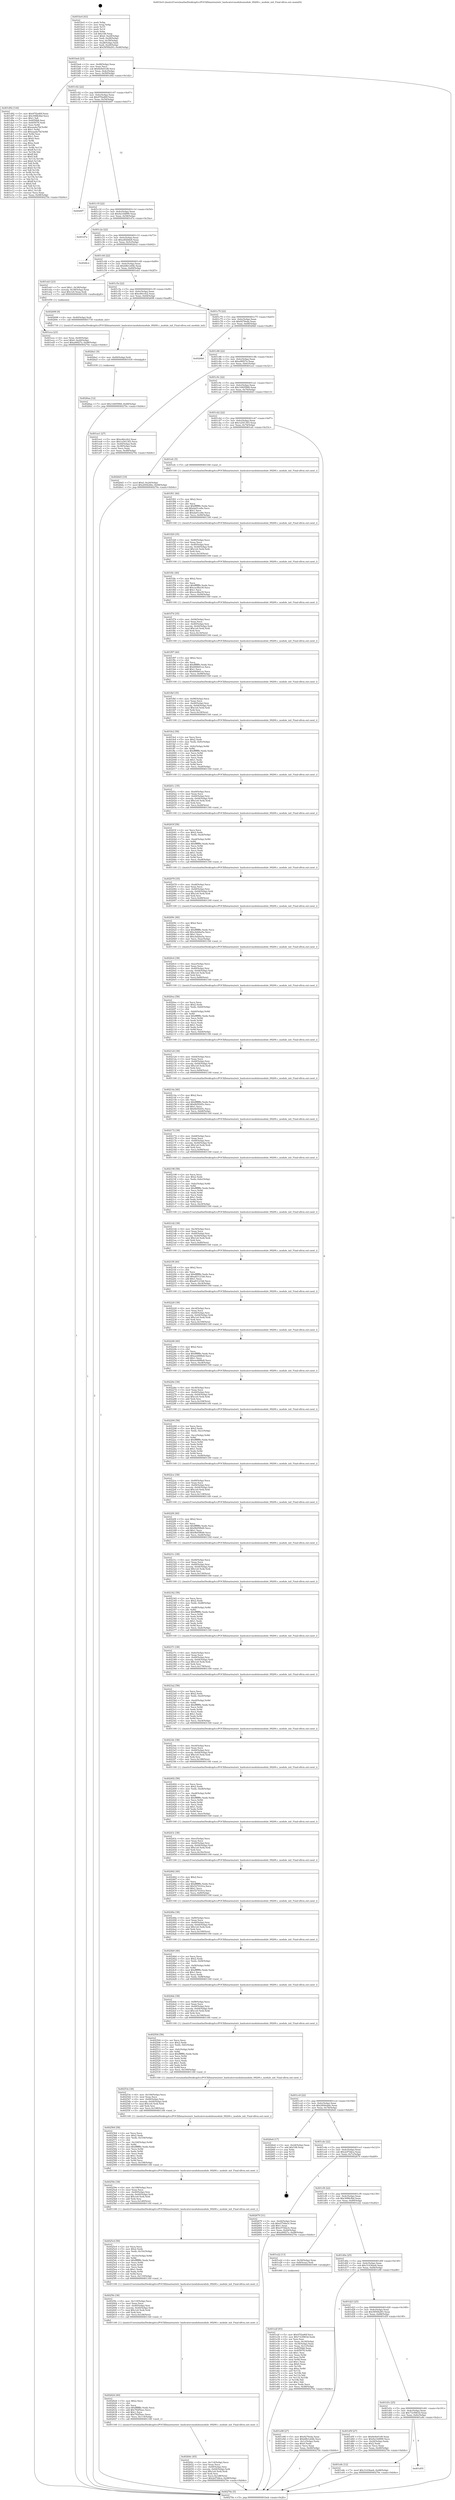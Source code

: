 digraph "0x401bc0" {
  label = "0x401bc0 (/mnt/c/Users/mathe/Desktop/tcc/POCII/binaries/extr_hashcatsrcmodulesmodule_09200.c_module_init_Final-ollvm.out::main(0))"
  labelloc = "t"
  node[shape=record]

  Entry [label="",width=0.3,height=0.3,shape=circle,fillcolor=black,style=filled]
  "0x401beb" [label="{
     0x401beb [23]\l
     | [instrs]\l
     &nbsp;&nbsp;0x401beb \<+3\>: mov -0x48(%rbp),%eax\l
     &nbsp;&nbsp;0x401bee \<+2\>: mov %eax,%ecx\l
     &nbsp;&nbsp;0x401bf0 \<+6\>: sub $0x8e9e01d9,%ecx\l
     &nbsp;&nbsp;0x401bf6 \<+3\>: mov %eax,-0x4c(%rbp)\l
     &nbsp;&nbsp;0x401bf9 \<+3\>: mov %ecx,-0x50(%rbp)\l
     &nbsp;&nbsp;0x401bfc \<+6\>: je 0000000000401d92 \<main+0x1d2\>\l
  }"]
  "0x401d92" [label="{
     0x401d92 [144]\l
     | [instrs]\l
     &nbsp;&nbsp;0x401d92 \<+5\>: mov $0x97f2a80f,%eax\l
     &nbsp;&nbsp;0x401d97 \<+5\>: mov $0x3088cfbd,%ecx\l
     &nbsp;&nbsp;0x401d9c \<+2\>: mov $0x1,%dl\l
     &nbsp;&nbsp;0x401d9e \<+7\>: mov 0x4050b8,%esi\l
     &nbsp;&nbsp;0x401da5 \<+7\>: mov 0x405078,%edi\l
     &nbsp;&nbsp;0x401dac \<+3\>: mov %esi,%r8d\l
     &nbsp;&nbsp;0x401daf \<+7\>: add $0xeaa4a7bf,%r8d\l
     &nbsp;&nbsp;0x401db6 \<+4\>: sub $0x1,%r8d\l
     &nbsp;&nbsp;0x401dba \<+7\>: sub $0xeaa4a7bf,%r8d\l
     &nbsp;&nbsp;0x401dc1 \<+4\>: imul %r8d,%esi\l
     &nbsp;&nbsp;0x401dc5 \<+3\>: and $0x1,%esi\l
     &nbsp;&nbsp;0x401dc8 \<+3\>: cmp $0x0,%esi\l
     &nbsp;&nbsp;0x401dcb \<+4\>: sete %r9b\l
     &nbsp;&nbsp;0x401dcf \<+3\>: cmp $0xa,%edi\l
     &nbsp;&nbsp;0x401dd2 \<+4\>: setl %r10b\l
     &nbsp;&nbsp;0x401dd6 \<+3\>: mov %r9b,%r11b\l
     &nbsp;&nbsp;0x401dd9 \<+4\>: xor $0xff,%r11b\l
     &nbsp;&nbsp;0x401ddd \<+3\>: mov %r10b,%bl\l
     &nbsp;&nbsp;0x401de0 \<+3\>: xor $0xff,%bl\l
     &nbsp;&nbsp;0x401de3 \<+3\>: xor $0x0,%dl\l
     &nbsp;&nbsp;0x401de6 \<+3\>: mov %r11b,%r14b\l
     &nbsp;&nbsp;0x401de9 \<+4\>: and $0x0,%r14b\l
     &nbsp;&nbsp;0x401ded \<+3\>: and %dl,%r9b\l
     &nbsp;&nbsp;0x401df0 \<+3\>: mov %bl,%r15b\l
     &nbsp;&nbsp;0x401df3 \<+4\>: and $0x0,%r15b\l
     &nbsp;&nbsp;0x401df7 \<+3\>: and %dl,%r10b\l
     &nbsp;&nbsp;0x401dfa \<+3\>: or %r9b,%r14b\l
     &nbsp;&nbsp;0x401dfd \<+3\>: or %r10b,%r15b\l
     &nbsp;&nbsp;0x401e00 \<+3\>: xor %r15b,%r14b\l
     &nbsp;&nbsp;0x401e03 \<+3\>: or %bl,%r11b\l
     &nbsp;&nbsp;0x401e06 \<+4\>: xor $0xff,%r11b\l
     &nbsp;&nbsp;0x401e0a \<+3\>: or $0x0,%dl\l
     &nbsp;&nbsp;0x401e0d \<+3\>: and %dl,%r11b\l
     &nbsp;&nbsp;0x401e10 \<+3\>: or %r11b,%r14b\l
     &nbsp;&nbsp;0x401e13 \<+4\>: test $0x1,%r14b\l
     &nbsp;&nbsp;0x401e17 \<+3\>: cmovne %ecx,%eax\l
     &nbsp;&nbsp;0x401e1a \<+3\>: mov %eax,-0x48(%rbp)\l
     &nbsp;&nbsp;0x401e1d \<+5\>: jmp 000000000040270e \<main+0xb4e\>\l
  }"]
  "0x401c02" [label="{
     0x401c02 [22]\l
     | [instrs]\l
     &nbsp;&nbsp;0x401c02 \<+5\>: jmp 0000000000401c07 \<main+0x47\>\l
     &nbsp;&nbsp;0x401c07 \<+3\>: mov -0x4c(%rbp),%eax\l
     &nbsp;&nbsp;0x401c0a \<+5\>: sub $0x97f2a80f,%eax\l
     &nbsp;&nbsp;0x401c0f \<+3\>: mov %eax,-0x54(%rbp)\l
     &nbsp;&nbsp;0x401c12 \<+6\>: je 00000000004026f7 \<main+0xb37\>\l
  }"]
  Exit [label="",width=0.3,height=0.3,shape=circle,fillcolor=black,style=filled,peripheries=2]
  "0x4026f7" [label="{
     0x4026f7\l
  }", style=dashed]
  "0x401c18" [label="{
     0x401c18 [22]\l
     | [instrs]\l
     &nbsp;&nbsp;0x401c18 \<+5\>: jmp 0000000000401c1d \<main+0x5d\>\l
     &nbsp;&nbsp;0x401c1d \<+3\>: mov -0x4c(%rbp),%eax\l
     &nbsp;&nbsp;0x401c20 \<+5\>: sub $0x9a10d999,%eax\l
     &nbsp;&nbsp;0x401c25 \<+3\>: mov %eax,-0x58(%rbp)\l
     &nbsp;&nbsp;0x401c28 \<+6\>: je 0000000000401d7a \<main+0x1ba\>\l
  }"]
  "0x4026aa" [label="{
     0x4026aa [12]\l
     | [instrs]\l
     &nbsp;&nbsp;0x4026aa \<+7\>: movl $0x14405968,-0x48(%rbp)\l
     &nbsp;&nbsp;0x4026b1 \<+5\>: jmp 000000000040270e \<main+0xb4e\>\l
  }"]
  "0x401d7a" [label="{
     0x401d7a\l
  }", style=dashed]
  "0x401c2e" [label="{
     0x401c2e [22]\l
     | [instrs]\l
     &nbsp;&nbsp;0x401c2e \<+5\>: jmp 0000000000401c33 \<main+0x73\>\l
     &nbsp;&nbsp;0x401c33 \<+3\>: mov -0x4c(%rbp),%eax\l
     &nbsp;&nbsp;0x401c36 \<+5\>: sub $0xa4f2b6e8,%eax\l
     &nbsp;&nbsp;0x401c3b \<+3\>: mov %eax,-0x5c(%rbp)\l
     &nbsp;&nbsp;0x401c3e \<+6\>: je 00000000004026c2 \<main+0xb02\>\l
  }"]
  "0x4026a1" [label="{
     0x4026a1 [9]\l
     | [instrs]\l
     &nbsp;&nbsp;0x4026a1 \<+4\>: mov -0x40(%rbp),%rdi\l
     &nbsp;&nbsp;0x4026a5 \<+5\>: call 0000000000401030 \<free@plt\>\l
     | [calls]\l
     &nbsp;&nbsp;0x401030 \{1\} (unknown)\l
  }"]
  "0x4026c2" [label="{
     0x4026c2\l
  }", style=dashed]
  "0x401c44" [label="{
     0x401c44 [22]\l
     | [instrs]\l
     &nbsp;&nbsp;0x401c44 \<+5\>: jmp 0000000000401c49 \<main+0x89\>\l
     &nbsp;&nbsp;0x401c49 \<+3\>: mov -0x4c(%rbp),%eax\l
     &nbsp;&nbsp;0x401c4c \<+5\>: sub $0xb8b1e64b,%eax\l
     &nbsp;&nbsp;0x401c51 \<+3\>: mov %eax,-0x60(%rbp)\l
     &nbsp;&nbsp;0x401c54 \<+6\>: je 0000000000401eb3 \<main+0x2f3\>\l
  }"]
  "0x40264c" [label="{
     0x40264c [45]\l
     | [instrs]\l
     &nbsp;&nbsp;0x40264c \<+6\>: mov -0x114(%rbp),%ecx\l
     &nbsp;&nbsp;0x402652 \<+3\>: imul %eax,%ecx\l
     &nbsp;&nbsp;0x402655 \<+4\>: mov -0x40(%rbp),%rsi\l
     &nbsp;&nbsp;0x402659 \<+4\>: movslq -0x44(%rbp),%rdi\l
     &nbsp;&nbsp;0x40265d \<+7\>: imul $0x1e0,%rdi,%rdi\l
     &nbsp;&nbsp;0x402664 \<+3\>: add %rdi,%rsi\l
     &nbsp;&nbsp;0x402667 \<+6\>: mov %ecx,0x1d8(%rsi)\l
     &nbsp;&nbsp;0x40266d \<+7\>: movl $0x2ef7ddca,-0x48(%rbp)\l
     &nbsp;&nbsp;0x402674 \<+5\>: jmp 000000000040270e \<main+0xb4e\>\l
  }"]
  "0x401eb3" [label="{
     0x401eb3 [23]\l
     | [instrs]\l
     &nbsp;&nbsp;0x401eb3 \<+7\>: movl $0x1,-0x38(%rbp)\l
     &nbsp;&nbsp;0x401eba \<+4\>: movslq -0x38(%rbp),%rax\l
     &nbsp;&nbsp;0x401ebe \<+7\>: imul $0x1e0,%rax,%rdi\l
     &nbsp;&nbsp;0x401ec5 \<+5\>: call 0000000000401050 \<malloc@plt\>\l
     | [calls]\l
     &nbsp;&nbsp;0x401050 \{1\} (unknown)\l
  }"]
  "0x401c5a" [label="{
     0x401c5a [22]\l
     | [instrs]\l
     &nbsp;&nbsp;0x401c5a \<+5\>: jmp 0000000000401c5f \<main+0x9f\>\l
     &nbsp;&nbsp;0x401c5f \<+3\>: mov -0x4c(%rbp),%eax\l
     &nbsp;&nbsp;0x401c62 \<+5\>: sub $0xe46ccfe2,%eax\l
     &nbsp;&nbsp;0x401c67 \<+3\>: mov %eax,-0x64(%rbp)\l
     &nbsp;&nbsp;0x401c6a \<+6\>: je 0000000000402698 \<main+0xad8\>\l
  }"]
  "0x402624" [label="{
     0x402624 [40]\l
     | [instrs]\l
     &nbsp;&nbsp;0x402624 \<+5\>: mov $0x2,%ecx\l
     &nbsp;&nbsp;0x402629 \<+1\>: cltd\l
     &nbsp;&nbsp;0x40262a \<+2\>: idiv %ecx\l
     &nbsp;&nbsp;0x40262c \<+6\>: imul $0xfffffffe,%edx,%ecx\l
     &nbsp;&nbsp;0x402632 \<+6\>: add $0x792f5eec,%ecx\l
     &nbsp;&nbsp;0x402638 \<+3\>: add $0x1,%ecx\l
     &nbsp;&nbsp;0x40263b \<+6\>: sub $0x792f5eec,%ecx\l
     &nbsp;&nbsp;0x402641 \<+6\>: mov %ecx,-0x114(%rbp)\l
     &nbsp;&nbsp;0x402647 \<+5\>: call 0000000000401160 \<next_i\>\l
     | [calls]\l
     &nbsp;&nbsp;0x401160 \{1\} (/mnt/c/Users/mathe/Desktop/tcc/POCII/binaries/extr_hashcatsrcmodulesmodule_09200.c_module_init_Final-ollvm.out::next_i)\l
  }"]
  "0x402698" [label="{
     0x402698 [9]\l
     | [instrs]\l
     &nbsp;&nbsp;0x402698 \<+4\>: mov -0x40(%rbp),%rdi\l
     &nbsp;&nbsp;0x40269c \<+5\>: call 0000000000401730 \<module_init\>\l
     | [calls]\l
     &nbsp;&nbsp;0x401730 \{1\} (/mnt/c/Users/mathe/Desktop/tcc/POCII/binaries/extr_hashcatsrcmodulesmodule_09200.c_module_init_Final-ollvm.out::module_init)\l
  }"]
  "0x401c70" [label="{
     0x401c70 [22]\l
     | [instrs]\l
     &nbsp;&nbsp;0x401c70 \<+5\>: jmp 0000000000401c75 \<main+0xb5\>\l
     &nbsp;&nbsp;0x401c75 \<+3\>: mov -0x4c(%rbp),%eax\l
     &nbsp;&nbsp;0x401c78 \<+5\>: sub $0x9276eda,%eax\l
     &nbsp;&nbsp;0x401c7d \<+3\>: mov %eax,-0x68(%rbp)\l
     &nbsp;&nbsp;0x401c80 \<+6\>: je 00000000004026b6 \<main+0xaf6\>\l
  }"]
  "0x4025fe" [label="{
     0x4025fe [38]\l
     | [instrs]\l
     &nbsp;&nbsp;0x4025fe \<+6\>: mov -0x110(%rbp),%ecx\l
     &nbsp;&nbsp;0x402604 \<+3\>: imul %eax,%ecx\l
     &nbsp;&nbsp;0x402607 \<+4\>: mov -0x40(%rbp),%rsi\l
     &nbsp;&nbsp;0x40260b \<+4\>: movslq -0x44(%rbp),%rdi\l
     &nbsp;&nbsp;0x40260f \<+7\>: imul $0x1e0,%rdi,%rdi\l
     &nbsp;&nbsp;0x402616 \<+3\>: add %rdi,%rsi\l
     &nbsp;&nbsp;0x402619 \<+6\>: mov %ecx,0x1d4(%rsi)\l
     &nbsp;&nbsp;0x40261f \<+5\>: call 0000000000401160 \<next_i\>\l
     | [calls]\l
     &nbsp;&nbsp;0x401160 \{1\} (/mnt/c/Users/mathe/Desktop/tcc/POCII/binaries/extr_hashcatsrcmodulesmodule_09200.c_module_init_Final-ollvm.out::next_i)\l
  }"]
  "0x4026b6" [label="{
     0x4026b6\l
  }", style=dashed]
  "0x401c86" [label="{
     0x401c86 [22]\l
     | [instrs]\l
     &nbsp;&nbsp;0x401c86 \<+5\>: jmp 0000000000401c8b \<main+0xcb\>\l
     &nbsp;&nbsp;0x401c8b \<+3\>: mov -0x4c(%rbp),%eax\l
     &nbsp;&nbsp;0x401c8e \<+5\>: sub $0xa90f27a,%eax\l
     &nbsp;&nbsp;0x401c93 \<+3\>: mov %eax,-0x6c(%rbp)\l
     &nbsp;&nbsp;0x401c96 \<+6\>: je 0000000000401ee1 \<main+0x321\>\l
  }"]
  "0x4025c4" [label="{
     0x4025c4 [58]\l
     | [instrs]\l
     &nbsp;&nbsp;0x4025c4 \<+2\>: xor %ecx,%ecx\l
     &nbsp;&nbsp;0x4025c6 \<+5\>: mov $0x2,%edx\l
     &nbsp;&nbsp;0x4025cb \<+6\>: mov %edx,-0x10c(%rbp)\l
     &nbsp;&nbsp;0x4025d1 \<+1\>: cltd\l
     &nbsp;&nbsp;0x4025d2 \<+7\>: mov -0x10c(%rbp),%r8d\l
     &nbsp;&nbsp;0x4025d9 \<+3\>: idiv %r8d\l
     &nbsp;&nbsp;0x4025dc \<+6\>: imul $0xfffffffe,%edx,%edx\l
     &nbsp;&nbsp;0x4025e2 \<+3\>: mov %ecx,%r9d\l
     &nbsp;&nbsp;0x4025e5 \<+3\>: sub %edx,%r9d\l
     &nbsp;&nbsp;0x4025e8 \<+2\>: mov %ecx,%edx\l
     &nbsp;&nbsp;0x4025ea \<+3\>: sub $0x1,%edx\l
     &nbsp;&nbsp;0x4025ed \<+3\>: add %edx,%r9d\l
     &nbsp;&nbsp;0x4025f0 \<+3\>: sub %r9d,%ecx\l
     &nbsp;&nbsp;0x4025f3 \<+6\>: mov %ecx,-0x110(%rbp)\l
     &nbsp;&nbsp;0x4025f9 \<+5\>: call 0000000000401160 \<next_i\>\l
     | [calls]\l
     &nbsp;&nbsp;0x401160 \{1\} (/mnt/c/Users/mathe/Desktop/tcc/POCII/binaries/extr_hashcatsrcmodulesmodule_09200.c_module_init_Final-ollvm.out::next_i)\l
  }"]
  "0x401ee1" [label="{
     0x401ee1 [27]\l
     | [instrs]\l
     &nbsp;&nbsp;0x401ee1 \<+5\>: mov $0xe46ccfe2,%eax\l
     &nbsp;&nbsp;0x401ee6 \<+5\>: mov $0x1a541303,%ecx\l
     &nbsp;&nbsp;0x401eeb \<+3\>: mov -0x44(%rbp),%edx\l
     &nbsp;&nbsp;0x401eee \<+3\>: cmp -0x38(%rbp),%edx\l
     &nbsp;&nbsp;0x401ef1 \<+3\>: cmovl %ecx,%eax\l
     &nbsp;&nbsp;0x401ef4 \<+3\>: mov %eax,-0x48(%rbp)\l
     &nbsp;&nbsp;0x401ef7 \<+5\>: jmp 000000000040270e \<main+0xb4e\>\l
  }"]
  "0x401c9c" [label="{
     0x401c9c [22]\l
     | [instrs]\l
     &nbsp;&nbsp;0x401c9c \<+5\>: jmp 0000000000401ca1 \<main+0xe1\>\l
     &nbsp;&nbsp;0x401ca1 \<+3\>: mov -0x4c(%rbp),%eax\l
     &nbsp;&nbsp;0x401ca4 \<+5\>: sub $0x14405968,%eax\l
     &nbsp;&nbsp;0x401ca9 \<+3\>: mov %eax,-0x70(%rbp)\l
     &nbsp;&nbsp;0x401cac \<+6\>: je 00000000004026d3 \<main+0xb13\>\l
  }"]
  "0x40259e" [label="{
     0x40259e [38]\l
     | [instrs]\l
     &nbsp;&nbsp;0x40259e \<+6\>: mov -0x108(%rbp),%ecx\l
     &nbsp;&nbsp;0x4025a4 \<+3\>: imul %eax,%ecx\l
     &nbsp;&nbsp;0x4025a7 \<+4\>: mov -0x40(%rbp),%rsi\l
     &nbsp;&nbsp;0x4025ab \<+4\>: movslq -0x44(%rbp),%rdi\l
     &nbsp;&nbsp;0x4025af \<+7\>: imul $0x1e0,%rdi,%rdi\l
     &nbsp;&nbsp;0x4025b6 \<+3\>: add %rdi,%rsi\l
     &nbsp;&nbsp;0x4025b9 \<+6\>: mov %ecx,0x1d0(%rsi)\l
     &nbsp;&nbsp;0x4025bf \<+5\>: call 0000000000401160 \<next_i\>\l
     | [calls]\l
     &nbsp;&nbsp;0x401160 \{1\} (/mnt/c/Users/mathe/Desktop/tcc/POCII/binaries/extr_hashcatsrcmodulesmodule_09200.c_module_init_Final-ollvm.out::next_i)\l
  }"]
  "0x4026d3" [label="{
     0x4026d3 [19]\l
     | [instrs]\l
     &nbsp;&nbsp;0x4026d3 \<+7\>: movl $0x0,-0x24(%rbp)\l
     &nbsp;&nbsp;0x4026da \<+7\>: movl $0x2004eb6e,-0x48(%rbp)\l
     &nbsp;&nbsp;0x4026e1 \<+5\>: jmp 000000000040270e \<main+0xb4e\>\l
  }"]
  "0x401cb2" [label="{
     0x401cb2 [22]\l
     | [instrs]\l
     &nbsp;&nbsp;0x401cb2 \<+5\>: jmp 0000000000401cb7 \<main+0xf7\>\l
     &nbsp;&nbsp;0x401cb7 \<+3\>: mov -0x4c(%rbp),%eax\l
     &nbsp;&nbsp;0x401cba \<+5\>: sub $0x1a541303,%eax\l
     &nbsp;&nbsp;0x401cbf \<+3\>: mov %eax,-0x74(%rbp)\l
     &nbsp;&nbsp;0x401cc2 \<+6\>: je 0000000000401efc \<main+0x33c\>\l
  }"]
  "0x402564" [label="{
     0x402564 [58]\l
     | [instrs]\l
     &nbsp;&nbsp;0x402564 \<+2\>: xor %ecx,%ecx\l
     &nbsp;&nbsp;0x402566 \<+5\>: mov $0x2,%edx\l
     &nbsp;&nbsp;0x40256b \<+6\>: mov %edx,-0x104(%rbp)\l
     &nbsp;&nbsp;0x402571 \<+1\>: cltd\l
     &nbsp;&nbsp;0x402572 \<+7\>: mov -0x104(%rbp),%r8d\l
     &nbsp;&nbsp;0x402579 \<+3\>: idiv %r8d\l
     &nbsp;&nbsp;0x40257c \<+6\>: imul $0xfffffffe,%edx,%edx\l
     &nbsp;&nbsp;0x402582 \<+3\>: mov %ecx,%r9d\l
     &nbsp;&nbsp;0x402585 \<+3\>: sub %edx,%r9d\l
     &nbsp;&nbsp;0x402588 \<+2\>: mov %ecx,%edx\l
     &nbsp;&nbsp;0x40258a \<+3\>: sub $0x1,%edx\l
     &nbsp;&nbsp;0x40258d \<+3\>: add %edx,%r9d\l
     &nbsp;&nbsp;0x402590 \<+3\>: sub %r9d,%ecx\l
     &nbsp;&nbsp;0x402593 \<+6\>: mov %ecx,-0x108(%rbp)\l
     &nbsp;&nbsp;0x402599 \<+5\>: call 0000000000401160 \<next_i\>\l
     | [calls]\l
     &nbsp;&nbsp;0x401160 \{1\} (/mnt/c/Users/mathe/Desktop/tcc/POCII/binaries/extr_hashcatsrcmodulesmodule_09200.c_module_init_Final-ollvm.out::next_i)\l
  }"]
  "0x401efc" [label="{
     0x401efc [5]\l
     | [instrs]\l
     &nbsp;&nbsp;0x401efc \<+5\>: call 0000000000401160 \<next_i\>\l
     | [calls]\l
     &nbsp;&nbsp;0x401160 \{1\} (/mnt/c/Users/mathe/Desktop/tcc/POCII/binaries/extr_hashcatsrcmodulesmodule_09200.c_module_init_Final-ollvm.out::next_i)\l
  }"]
  "0x401cc8" [label="{
     0x401cc8 [22]\l
     | [instrs]\l
     &nbsp;&nbsp;0x401cc8 \<+5\>: jmp 0000000000401ccd \<main+0x10d\>\l
     &nbsp;&nbsp;0x401ccd \<+3\>: mov -0x4c(%rbp),%eax\l
     &nbsp;&nbsp;0x401cd0 \<+5\>: sub $0x2004eb6e,%eax\l
     &nbsp;&nbsp;0x401cd5 \<+3\>: mov %eax,-0x78(%rbp)\l
     &nbsp;&nbsp;0x401cd8 \<+6\>: je 00000000004026e6 \<main+0xb26\>\l
  }"]
  "0x40253e" [label="{
     0x40253e [38]\l
     | [instrs]\l
     &nbsp;&nbsp;0x40253e \<+6\>: mov -0x100(%rbp),%ecx\l
     &nbsp;&nbsp;0x402544 \<+3\>: imul %eax,%ecx\l
     &nbsp;&nbsp;0x402547 \<+4\>: mov -0x40(%rbp),%rsi\l
     &nbsp;&nbsp;0x40254b \<+4\>: movslq -0x44(%rbp),%rdi\l
     &nbsp;&nbsp;0x40254f \<+7\>: imul $0x1e0,%rdi,%rdi\l
     &nbsp;&nbsp;0x402556 \<+3\>: add %rdi,%rsi\l
     &nbsp;&nbsp;0x402559 \<+6\>: mov %ecx,0x198(%rsi)\l
     &nbsp;&nbsp;0x40255f \<+5\>: call 0000000000401160 \<next_i\>\l
     | [calls]\l
     &nbsp;&nbsp;0x401160 \{1\} (/mnt/c/Users/mathe/Desktop/tcc/POCII/binaries/extr_hashcatsrcmodulesmodule_09200.c_module_init_Final-ollvm.out::next_i)\l
  }"]
  "0x4026e6" [label="{
     0x4026e6 [17]\l
     | [instrs]\l
     &nbsp;&nbsp;0x4026e6 \<+3\>: mov -0x24(%rbp),%eax\l
     &nbsp;&nbsp;0x4026e9 \<+7\>: add $0x108,%rsp\l
     &nbsp;&nbsp;0x4026f0 \<+1\>: pop %rbx\l
     &nbsp;&nbsp;0x4026f1 \<+2\>: pop %r14\l
     &nbsp;&nbsp;0x4026f3 \<+2\>: pop %r15\l
     &nbsp;&nbsp;0x4026f5 \<+1\>: pop %rbp\l
     &nbsp;&nbsp;0x4026f6 \<+1\>: ret\l
  }"]
  "0x401cde" [label="{
     0x401cde [22]\l
     | [instrs]\l
     &nbsp;&nbsp;0x401cde \<+5\>: jmp 0000000000401ce3 \<main+0x123\>\l
     &nbsp;&nbsp;0x401ce3 \<+3\>: mov -0x4c(%rbp),%eax\l
     &nbsp;&nbsp;0x401ce6 \<+5\>: sub $0x2ef7ddca,%eax\l
     &nbsp;&nbsp;0x401ceb \<+3\>: mov %eax,-0x7c(%rbp)\l
     &nbsp;&nbsp;0x401cee \<+6\>: je 0000000000402679 \<main+0xab9\>\l
  }"]
  "0x402504" [label="{
     0x402504 [58]\l
     | [instrs]\l
     &nbsp;&nbsp;0x402504 \<+2\>: xor %ecx,%ecx\l
     &nbsp;&nbsp;0x402506 \<+5\>: mov $0x2,%edx\l
     &nbsp;&nbsp;0x40250b \<+6\>: mov %edx,-0xfc(%rbp)\l
     &nbsp;&nbsp;0x402511 \<+1\>: cltd\l
     &nbsp;&nbsp;0x402512 \<+7\>: mov -0xfc(%rbp),%r8d\l
     &nbsp;&nbsp;0x402519 \<+3\>: idiv %r8d\l
     &nbsp;&nbsp;0x40251c \<+6\>: imul $0xfffffffe,%edx,%edx\l
     &nbsp;&nbsp;0x402522 \<+3\>: mov %ecx,%r9d\l
     &nbsp;&nbsp;0x402525 \<+3\>: sub %edx,%r9d\l
     &nbsp;&nbsp;0x402528 \<+2\>: mov %ecx,%edx\l
     &nbsp;&nbsp;0x40252a \<+3\>: sub $0x1,%edx\l
     &nbsp;&nbsp;0x40252d \<+3\>: add %edx,%r9d\l
     &nbsp;&nbsp;0x402530 \<+3\>: sub %r9d,%ecx\l
     &nbsp;&nbsp;0x402533 \<+6\>: mov %ecx,-0x100(%rbp)\l
     &nbsp;&nbsp;0x402539 \<+5\>: call 0000000000401160 \<next_i\>\l
     | [calls]\l
     &nbsp;&nbsp;0x401160 \{1\} (/mnt/c/Users/mathe/Desktop/tcc/POCII/binaries/extr_hashcatsrcmodulesmodule_09200.c_module_init_Final-ollvm.out::next_i)\l
  }"]
  "0x402679" [label="{
     0x402679 [31]\l
     | [instrs]\l
     &nbsp;&nbsp;0x402679 \<+3\>: mov -0x44(%rbp),%eax\l
     &nbsp;&nbsp;0x40267c \<+5\>: sub $0xe57dda3c,%eax\l
     &nbsp;&nbsp;0x402681 \<+3\>: add $0x1,%eax\l
     &nbsp;&nbsp;0x402684 \<+5\>: add $0xe57dda3c,%eax\l
     &nbsp;&nbsp;0x402689 \<+3\>: mov %eax,-0x44(%rbp)\l
     &nbsp;&nbsp;0x40268c \<+7\>: movl $0xa90f27a,-0x48(%rbp)\l
     &nbsp;&nbsp;0x402693 \<+5\>: jmp 000000000040270e \<main+0xb4e\>\l
  }"]
  "0x401cf4" [label="{
     0x401cf4 [22]\l
     | [instrs]\l
     &nbsp;&nbsp;0x401cf4 \<+5\>: jmp 0000000000401cf9 \<main+0x139\>\l
     &nbsp;&nbsp;0x401cf9 \<+3\>: mov -0x4c(%rbp),%eax\l
     &nbsp;&nbsp;0x401cfc \<+5\>: sub $0x3088cfbd,%eax\l
     &nbsp;&nbsp;0x401d01 \<+3\>: mov %eax,-0x80(%rbp)\l
     &nbsp;&nbsp;0x401d04 \<+6\>: je 0000000000401e22 \<main+0x262\>\l
  }"]
  "0x4024de" [label="{
     0x4024de [38]\l
     | [instrs]\l
     &nbsp;&nbsp;0x4024de \<+6\>: mov -0xf8(%rbp),%ecx\l
     &nbsp;&nbsp;0x4024e4 \<+3\>: imul %eax,%ecx\l
     &nbsp;&nbsp;0x4024e7 \<+4\>: mov -0x40(%rbp),%rsi\l
     &nbsp;&nbsp;0x4024eb \<+4\>: movslq -0x44(%rbp),%rdi\l
     &nbsp;&nbsp;0x4024ef \<+7\>: imul $0x1e0,%rdi,%rdi\l
     &nbsp;&nbsp;0x4024f6 \<+3\>: add %rdi,%rsi\l
     &nbsp;&nbsp;0x4024f9 \<+6\>: mov %ecx,0x194(%rsi)\l
     &nbsp;&nbsp;0x4024ff \<+5\>: call 0000000000401160 \<next_i\>\l
     | [calls]\l
     &nbsp;&nbsp;0x401160 \{1\} (/mnt/c/Users/mathe/Desktop/tcc/POCII/binaries/extr_hashcatsrcmodulesmodule_09200.c_module_init_Final-ollvm.out::next_i)\l
  }"]
  "0x401e22" [label="{
     0x401e22 [13]\l
     | [instrs]\l
     &nbsp;&nbsp;0x401e22 \<+4\>: mov -0x30(%rbp),%rax\l
     &nbsp;&nbsp;0x401e26 \<+4\>: mov 0x8(%rax),%rdi\l
     &nbsp;&nbsp;0x401e2a \<+5\>: call 0000000000401060 \<atoi@plt\>\l
     | [calls]\l
     &nbsp;&nbsp;0x401060 \{1\} (unknown)\l
  }"]
  "0x401d0a" [label="{
     0x401d0a [25]\l
     | [instrs]\l
     &nbsp;&nbsp;0x401d0a \<+5\>: jmp 0000000000401d0f \<main+0x14f\>\l
     &nbsp;&nbsp;0x401d0f \<+3\>: mov -0x4c(%rbp),%eax\l
     &nbsp;&nbsp;0x401d12 \<+5\>: sub $0x31436ae6,%eax\l
     &nbsp;&nbsp;0x401d17 \<+6\>: mov %eax,-0x84(%rbp)\l
     &nbsp;&nbsp;0x401d1d \<+6\>: je 0000000000401e98 \<main+0x2d8\>\l
  }"]
  "0x4024b0" [label="{
     0x4024b0 [46]\l
     | [instrs]\l
     &nbsp;&nbsp;0x4024b0 \<+2\>: xor %ecx,%ecx\l
     &nbsp;&nbsp;0x4024b2 \<+5\>: mov $0x2,%edx\l
     &nbsp;&nbsp;0x4024b7 \<+6\>: mov %edx,-0xf4(%rbp)\l
     &nbsp;&nbsp;0x4024bd \<+1\>: cltd\l
     &nbsp;&nbsp;0x4024be \<+7\>: mov -0xf4(%rbp),%r8d\l
     &nbsp;&nbsp;0x4024c5 \<+3\>: idiv %r8d\l
     &nbsp;&nbsp;0x4024c8 \<+6\>: imul $0xfffffffe,%edx,%edx\l
     &nbsp;&nbsp;0x4024ce \<+3\>: sub $0x1,%ecx\l
     &nbsp;&nbsp;0x4024d1 \<+2\>: sub %ecx,%edx\l
     &nbsp;&nbsp;0x4024d3 \<+6\>: mov %edx,-0xf8(%rbp)\l
     &nbsp;&nbsp;0x4024d9 \<+5\>: call 0000000000401160 \<next_i\>\l
     | [calls]\l
     &nbsp;&nbsp;0x401160 \{1\} (/mnt/c/Users/mathe/Desktop/tcc/POCII/binaries/extr_hashcatsrcmodulesmodule_09200.c_module_init_Final-ollvm.out::next_i)\l
  }"]
  "0x401e98" [label="{
     0x401e98 [27]\l
     | [instrs]\l
     &nbsp;&nbsp;0x401e98 \<+5\>: mov $0x9276eda,%eax\l
     &nbsp;&nbsp;0x401e9d \<+5\>: mov $0xb8b1e64b,%ecx\l
     &nbsp;&nbsp;0x401ea2 \<+3\>: mov -0x1c(%rbp),%edx\l
     &nbsp;&nbsp;0x401ea5 \<+3\>: cmp $0x0,%edx\l
     &nbsp;&nbsp;0x401ea8 \<+3\>: cmove %ecx,%eax\l
     &nbsp;&nbsp;0x401eab \<+3\>: mov %eax,-0x48(%rbp)\l
     &nbsp;&nbsp;0x401eae \<+5\>: jmp 000000000040270e \<main+0xb4e\>\l
  }"]
  "0x401d23" [label="{
     0x401d23 [25]\l
     | [instrs]\l
     &nbsp;&nbsp;0x401d23 \<+5\>: jmp 0000000000401d28 \<main+0x168\>\l
     &nbsp;&nbsp;0x401d28 \<+3\>: mov -0x4c(%rbp),%eax\l
     &nbsp;&nbsp;0x401d2b \<+5\>: sub $0x5850b293,%eax\l
     &nbsp;&nbsp;0x401d30 \<+6\>: mov %eax,-0x88(%rbp)\l
     &nbsp;&nbsp;0x401d36 \<+6\>: je 0000000000401d5f \<main+0x19f\>\l
  }"]
  "0x40248a" [label="{
     0x40248a [38]\l
     | [instrs]\l
     &nbsp;&nbsp;0x40248a \<+6\>: mov -0xf0(%rbp),%ecx\l
     &nbsp;&nbsp;0x402490 \<+3\>: imul %eax,%ecx\l
     &nbsp;&nbsp;0x402493 \<+4\>: mov -0x40(%rbp),%rsi\l
     &nbsp;&nbsp;0x402497 \<+4\>: movslq -0x44(%rbp),%rdi\l
     &nbsp;&nbsp;0x40249b \<+7\>: imul $0x1e0,%rdi,%rdi\l
     &nbsp;&nbsp;0x4024a2 \<+3\>: add %rdi,%rsi\l
     &nbsp;&nbsp;0x4024a5 \<+6\>: mov %ecx,0x190(%rsi)\l
     &nbsp;&nbsp;0x4024ab \<+5\>: call 0000000000401160 \<next_i\>\l
     | [calls]\l
     &nbsp;&nbsp;0x401160 \{1\} (/mnt/c/Users/mathe/Desktop/tcc/POCII/binaries/extr_hashcatsrcmodulesmodule_09200.c_module_init_Final-ollvm.out::next_i)\l
  }"]
  "0x401d5f" [label="{
     0x401d5f [27]\l
     | [instrs]\l
     &nbsp;&nbsp;0x401d5f \<+5\>: mov $0x8e9e01d9,%eax\l
     &nbsp;&nbsp;0x401d64 \<+5\>: mov $0x9a10d999,%ecx\l
     &nbsp;&nbsp;0x401d69 \<+3\>: mov -0x20(%rbp),%edx\l
     &nbsp;&nbsp;0x401d6c \<+3\>: cmp $0x2,%edx\l
     &nbsp;&nbsp;0x401d6f \<+3\>: cmovne %ecx,%eax\l
     &nbsp;&nbsp;0x401d72 \<+3\>: mov %eax,-0x48(%rbp)\l
     &nbsp;&nbsp;0x401d75 \<+5\>: jmp 000000000040270e \<main+0xb4e\>\l
  }"]
  "0x401d3c" [label="{
     0x401d3c [25]\l
     | [instrs]\l
     &nbsp;&nbsp;0x401d3c \<+5\>: jmp 0000000000401d41 \<main+0x181\>\l
     &nbsp;&nbsp;0x401d41 \<+3\>: mov -0x4c(%rbp),%eax\l
     &nbsp;&nbsp;0x401d44 \<+5\>: sub $0x73c0963d,%eax\l
     &nbsp;&nbsp;0x401d49 \<+6\>: mov %eax,-0x8c(%rbp)\l
     &nbsp;&nbsp;0x401d4f \<+6\>: je 0000000000401e8c \<main+0x2cc\>\l
  }"]
  "0x40270e" [label="{
     0x40270e [5]\l
     | [instrs]\l
     &nbsp;&nbsp;0x40270e \<+5\>: jmp 0000000000401beb \<main+0x2b\>\l
  }"]
  "0x401bc0" [label="{
     0x401bc0 [43]\l
     | [instrs]\l
     &nbsp;&nbsp;0x401bc0 \<+1\>: push %rbp\l
     &nbsp;&nbsp;0x401bc1 \<+3\>: mov %rsp,%rbp\l
     &nbsp;&nbsp;0x401bc4 \<+2\>: push %r15\l
     &nbsp;&nbsp;0x401bc6 \<+2\>: push %r14\l
     &nbsp;&nbsp;0x401bc8 \<+1\>: push %rbx\l
     &nbsp;&nbsp;0x401bc9 \<+7\>: sub $0x108,%rsp\l
     &nbsp;&nbsp;0x401bd0 \<+7\>: movl $0x0,-0x24(%rbp)\l
     &nbsp;&nbsp;0x401bd7 \<+3\>: mov %edi,-0x28(%rbp)\l
     &nbsp;&nbsp;0x401bda \<+4\>: mov %rsi,-0x30(%rbp)\l
     &nbsp;&nbsp;0x401bde \<+3\>: mov -0x28(%rbp),%edi\l
     &nbsp;&nbsp;0x401be1 \<+3\>: mov %edi,-0x20(%rbp)\l
     &nbsp;&nbsp;0x401be4 \<+7\>: movl $0x5850b293,-0x48(%rbp)\l
  }"]
  "0x401e2f" [label="{
     0x401e2f [93]\l
     | [instrs]\l
     &nbsp;&nbsp;0x401e2f \<+5\>: mov $0x97f2a80f,%ecx\l
     &nbsp;&nbsp;0x401e34 \<+5\>: mov $0x73c0963d,%edx\l
     &nbsp;&nbsp;0x401e39 \<+2\>: xor %esi,%esi\l
     &nbsp;&nbsp;0x401e3b \<+3\>: mov %eax,-0x34(%rbp)\l
     &nbsp;&nbsp;0x401e3e \<+3\>: mov -0x34(%rbp),%eax\l
     &nbsp;&nbsp;0x401e41 \<+3\>: mov %eax,-0x1c(%rbp)\l
     &nbsp;&nbsp;0x401e44 \<+7\>: mov 0x4050b8,%eax\l
     &nbsp;&nbsp;0x401e4b \<+8\>: mov 0x405078,%r8d\l
     &nbsp;&nbsp;0x401e53 \<+3\>: sub $0x1,%esi\l
     &nbsp;&nbsp;0x401e56 \<+3\>: mov %eax,%r9d\l
     &nbsp;&nbsp;0x401e59 \<+3\>: add %esi,%r9d\l
     &nbsp;&nbsp;0x401e5c \<+4\>: imul %r9d,%eax\l
     &nbsp;&nbsp;0x401e60 \<+3\>: and $0x1,%eax\l
     &nbsp;&nbsp;0x401e63 \<+3\>: cmp $0x0,%eax\l
     &nbsp;&nbsp;0x401e66 \<+4\>: sete %r10b\l
     &nbsp;&nbsp;0x401e6a \<+4\>: cmp $0xa,%r8d\l
     &nbsp;&nbsp;0x401e6e \<+4\>: setl %r11b\l
     &nbsp;&nbsp;0x401e72 \<+3\>: mov %r10b,%bl\l
     &nbsp;&nbsp;0x401e75 \<+3\>: and %r11b,%bl\l
     &nbsp;&nbsp;0x401e78 \<+3\>: xor %r11b,%r10b\l
     &nbsp;&nbsp;0x401e7b \<+3\>: or %r10b,%bl\l
     &nbsp;&nbsp;0x401e7e \<+3\>: test $0x1,%bl\l
     &nbsp;&nbsp;0x401e81 \<+3\>: cmovne %edx,%ecx\l
     &nbsp;&nbsp;0x401e84 \<+3\>: mov %ecx,-0x48(%rbp)\l
     &nbsp;&nbsp;0x401e87 \<+5\>: jmp 000000000040270e \<main+0xb4e\>\l
  }"]
  "0x402462" [label="{
     0x402462 [40]\l
     | [instrs]\l
     &nbsp;&nbsp;0x402462 \<+5\>: mov $0x2,%ecx\l
     &nbsp;&nbsp;0x402467 \<+1\>: cltd\l
     &nbsp;&nbsp;0x402468 \<+2\>: idiv %ecx\l
     &nbsp;&nbsp;0x40246a \<+6\>: imul $0xfffffffe,%edx,%ecx\l
     &nbsp;&nbsp;0x402470 \<+6\>: add $0x5274161a,%ecx\l
     &nbsp;&nbsp;0x402476 \<+3\>: add $0x1,%ecx\l
     &nbsp;&nbsp;0x402479 \<+6\>: sub $0x5274161a,%ecx\l
     &nbsp;&nbsp;0x40247f \<+6\>: mov %ecx,-0xf0(%rbp)\l
     &nbsp;&nbsp;0x402485 \<+5\>: call 0000000000401160 \<next_i\>\l
     | [calls]\l
     &nbsp;&nbsp;0x401160 \{1\} (/mnt/c/Users/mathe/Desktop/tcc/POCII/binaries/extr_hashcatsrcmodulesmodule_09200.c_module_init_Final-ollvm.out::next_i)\l
  }"]
  "0x401e8c" [label="{
     0x401e8c [12]\l
     | [instrs]\l
     &nbsp;&nbsp;0x401e8c \<+7\>: movl $0x31436ae6,-0x48(%rbp)\l
     &nbsp;&nbsp;0x401e93 \<+5\>: jmp 000000000040270e \<main+0xb4e\>\l
  }"]
  "0x401d55" [label="{
     0x401d55\l
  }", style=dashed]
  "0x401eca" [label="{
     0x401eca [23]\l
     | [instrs]\l
     &nbsp;&nbsp;0x401eca \<+4\>: mov %rax,-0x40(%rbp)\l
     &nbsp;&nbsp;0x401ece \<+7\>: movl $0x0,-0x44(%rbp)\l
     &nbsp;&nbsp;0x401ed5 \<+7\>: movl $0xa90f27a,-0x48(%rbp)\l
     &nbsp;&nbsp;0x401edc \<+5\>: jmp 000000000040270e \<main+0xb4e\>\l
  }"]
  "0x401f01" [label="{
     0x401f01 [40]\l
     | [instrs]\l
     &nbsp;&nbsp;0x401f01 \<+5\>: mov $0x2,%ecx\l
     &nbsp;&nbsp;0x401f06 \<+1\>: cltd\l
     &nbsp;&nbsp;0x401f07 \<+2\>: idiv %ecx\l
     &nbsp;&nbsp;0x401f09 \<+6\>: imul $0xfffffffe,%edx,%ecx\l
     &nbsp;&nbsp;0x401f0f \<+6\>: add $0xda01ce8e,%ecx\l
     &nbsp;&nbsp;0x401f15 \<+3\>: add $0x1,%ecx\l
     &nbsp;&nbsp;0x401f18 \<+6\>: sub $0xda01ce8e,%ecx\l
     &nbsp;&nbsp;0x401f1e \<+6\>: mov %ecx,-0x90(%rbp)\l
     &nbsp;&nbsp;0x401f24 \<+5\>: call 0000000000401160 \<next_i\>\l
     | [calls]\l
     &nbsp;&nbsp;0x401160 \{1\} (/mnt/c/Users/mathe/Desktop/tcc/POCII/binaries/extr_hashcatsrcmodulesmodule_09200.c_module_init_Final-ollvm.out::next_i)\l
  }"]
  "0x401f29" [label="{
     0x401f29 [35]\l
     | [instrs]\l
     &nbsp;&nbsp;0x401f29 \<+6\>: mov -0x90(%rbp),%ecx\l
     &nbsp;&nbsp;0x401f2f \<+3\>: imul %eax,%ecx\l
     &nbsp;&nbsp;0x401f32 \<+4\>: mov -0x40(%rbp),%rsi\l
     &nbsp;&nbsp;0x401f36 \<+4\>: movslq -0x44(%rbp),%rdi\l
     &nbsp;&nbsp;0x401f3a \<+7\>: imul $0x1e0,%rdi,%rdi\l
     &nbsp;&nbsp;0x401f41 \<+3\>: add %rdi,%rsi\l
     &nbsp;&nbsp;0x401f44 \<+3\>: mov %ecx,0x10(%rsi)\l
     &nbsp;&nbsp;0x401f47 \<+5\>: call 0000000000401160 \<next_i\>\l
     | [calls]\l
     &nbsp;&nbsp;0x401160 \{1\} (/mnt/c/Users/mathe/Desktop/tcc/POCII/binaries/extr_hashcatsrcmodulesmodule_09200.c_module_init_Final-ollvm.out::next_i)\l
  }"]
  "0x401f4c" [label="{
     0x401f4c [40]\l
     | [instrs]\l
     &nbsp;&nbsp;0x401f4c \<+5\>: mov $0x2,%ecx\l
     &nbsp;&nbsp;0x401f51 \<+1\>: cltd\l
     &nbsp;&nbsp;0x401f52 \<+2\>: idiv %ecx\l
     &nbsp;&nbsp;0x401f54 \<+6\>: imul $0xfffffffe,%edx,%ecx\l
     &nbsp;&nbsp;0x401f5a \<+6\>: add $0xcec8ba39,%ecx\l
     &nbsp;&nbsp;0x401f60 \<+3\>: add $0x1,%ecx\l
     &nbsp;&nbsp;0x401f63 \<+6\>: sub $0xcec8ba39,%ecx\l
     &nbsp;&nbsp;0x401f69 \<+6\>: mov %ecx,-0x94(%rbp)\l
     &nbsp;&nbsp;0x401f6f \<+5\>: call 0000000000401160 \<next_i\>\l
     | [calls]\l
     &nbsp;&nbsp;0x401160 \{1\} (/mnt/c/Users/mathe/Desktop/tcc/POCII/binaries/extr_hashcatsrcmodulesmodule_09200.c_module_init_Final-ollvm.out::next_i)\l
  }"]
  "0x401f74" [label="{
     0x401f74 [35]\l
     | [instrs]\l
     &nbsp;&nbsp;0x401f74 \<+6\>: mov -0x94(%rbp),%ecx\l
     &nbsp;&nbsp;0x401f7a \<+3\>: imul %eax,%ecx\l
     &nbsp;&nbsp;0x401f7d \<+4\>: mov -0x40(%rbp),%rsi\l
     &nbsp;&nbsp;0x401f81 \<+4\>: movslq -0x44(%rbp),%rdi\l
     &nbsp;&nbsp;0x401f85 \<+7\>: imul $0x1e0,%rdi,%rdi\l
     &nbsp;&nbsp;0x401f8c \<+3\>: add %rdi,%rsi\l
     &nbsp;&nbsp;0x401f8f \<+3\>: mov %ecx,0x14(%rsi)\l
     &nbsp;&nbsp;0x401f92 \<+5\>: call 0000000000401160 \<next_i\>\l
     | [calls]\l
     &nbsp;&nbsp;0x401160 \{1\} (/mnt/c/Users/mathe/Desktop/tcc/POCII/binaries/extr_hashcatsrcmodulesmodule_09200.c_module_init_Final-ollvm.out::next_i)\l
  }"]
  "0x401f97" [label="{
     0x401f97 [40]\l
     | [instrs]\l
     &nbsp;&nbsp;0x401f97 \<+5\>: mov $0x2,%ecx\l
     &nbsp;&nbsp;0x401f9c \<+1\>: cltd\l
     &nbsp;&nbsp;0x401f9d \<+2\>: idiv %ecx\l
     &nbsp;&nbsp;0x401f9f \<+6\>: imul $0xfffffffe,%edx,%ecx\l
     &nbsp;&nbsp;0x401fa5 \<+6\>: add $0x846b61ce,%ecx\l
     &nbsp;&nbsp;0x401fab \<+3\>: add $0x1,%ecx\l
     &nbsp;&nbsp;0x401fae \<+6\>: sub $0x846b61ce,%ecx\l
     &nbsp;&nbsp;0x401fb4 \<+6\>: mov %ecx,-0x98(%rbp)\l
     &nbsp;&nbsp;0x401fba \<+5\>: call 0000000000401160 \<next_i\>\l
     | [calls]\l
     &nbsp;&nbsp;0x401160 \{1\} (/mnt/c/Users/mathe/Desktop/tcc/POCII/binaries/extr_hashcatsrcmodulesmodule_09200.c_module_init_Final-ollvm.out::next_i)\l
  }"]
  "0x401fbf" [label="{
     0x401fbf [35]\l
     | [instrs]\l
     &nbsp;&nbsp;0x401fbf \<+6\>: mov -0x98(%rbp),%ecx\l
     &nbsp;&nbsp;0x401fc5 \<+3\>: imul %eax,%ecx\l
     &nbsp;&nbsp;0x401fc8 \<+4\>: mov -0x40(%rbp),%rsi\l
     &nbsp;&nbsp;0x401fcc \<+4\>: movslq -0x44(%rbp),%rdi\l
     &nbsp;&nbsp;0x401fd0 \<+7\>: imul $0x1e0,%rdi,%rdi\l
     &nbsp;&nbsp;0x401fd7 \<+3\>: add %rdi,%rsi\l
     &nbsp;&nbsp;0x401fda \<+3\>: mov %ecx,0x18(%rsi)\l
     &nbsp;&nbsp;0x401fdd \<+5\>: call 0000000000401160 \<next_i\>\l
     | [calls]\l
     &nbsp;&nbsp;0x401160 \{1\} (/mnt/c/Users/mathe/Desktop/tcc/POCII/binaries/extr_hashcatsrcmodulesmodule_09200.c_module_init_Final-ollvm.out::next_i)\l
  }"]
  "0x401fe2" [label="{
     0x401fe2 [58]\l
     | [instrs]\l
     &nbsp;&nbsp;0x401fe2 \<+2\>: xor %ecx,%ecx\l
     &nbsp;&nbsp;0x401fe4 \<+5\>: mov $0x2,%edx\l
     &nbsp;&nbsp;0x401fe9 \<+6\>: mov %edx,-0x9c(%rbp)\l
     &nbsp;&nbsp;0x401fef \<+1\>: cltd\l
     &nbsp;&nbsp;0x401ff0 \<+7\>: mov -0x9c(%rbp),%r8d\l
     &nbsp;&nbsp;0x401ff7 \<+3\>: idiv %r8d\l
     &nbsp;&nbsp;0x401ffa \<+6\>: imul $0xfffffffe,%edx,%edx\l
     &nbsp;&nbsp;0x402000 \<+3\>: mov %ecx,%r9d\l
     &nbsp;&nbsp;0x402003 \<+3\>: sub %edx,%r9d\l
     &nbsp;&nbsp;0x402006 \<+2\>: mov %ecx,%edx\l
     &nbsp;&nbsp;0x402008 \<+3\>: sub $0x1,%edx\l
     &nbsp;&nbsp;0x40200b \<+3\>: add %edx,%r9d\l
     &nbsp;&nbsp;0x40200e \<+3\>: sub %r9d,%ecx\l
     &nbsp;&nbsp;0x402011 \<+6\>: mov %ecx,-0xa0(%rbp)\l
     &nbsp;&nbsp;0x402017 \<+5\>: call 0000000000401160 \<next_i\>\l
     | [calls]\l
     &nbsp;&nbsp;0x401160 \{1\} (/mnt/c/Users/mathe/Desktop/tcc/POCII/binaries/extr_hashcatsrcmodulesmodule_09200.c_module_init_Final-ollvm.out::next_i)\l
  }"]
  "0x40201c" [label="{
     0x40201c [35]\l
     | [instrs]\l
     &nbsp;&nbsp;0x40201c \<+6\>: mov -0xa0(%rbp),%ecx\l
     &nbsp;&nbsp;0x402022 \<+3\>: imul %eax,%ecx\l
     &nbsp;&nbsp;0x402025 \<+4\>: mov -0x40(%rbp),%rsi\l
     &nbsp;&nbsp;0x402029 \<+4\>: movslq -0x44(%rbp),%rdi\l
     &nbsp;&nbsp;0x40202d \<+7\>: imul $0x1e0,%rdi,%rdi\l
     &nbsp;&nbsp;0x402034 \<+3\>: add %rdi,%rsi\l
     &nbsp;&nbsp;0x402037 \<+3\>: mov %ecx,0x28(%rsi)\l
     &nbsp;&nbsp;0x40203a \<+5\>: call 0000000000401160 \<next_i\>\l
     | [calls]\l
     &nbsp;&nbsp;0x401160 \{1\} (/mnt/c/Users/mathe/Desktop/tcc/POCII/binaries/extr_hashcatsrcmodulesmodule_09200.c_module_init_Final-ollvm.out::next_i)\l
  }"]
  "0x40203f" [label="{
     0x40203f [58]\l
     | [instrs]\l
     &nbsp;&nbsp;0x40203f \<+2\>: xor %ecx,%ecx\l
     &nbsp;&nbsp;0x402041 \<+5\>: mov $0x2,%edx\l
     &nbsp;&nbsp;0x402046 \<+6\>: mov %edx,-0xa4(%rbp)\l
     &nbsp;&nbsp;0x40204c \<+1\>: cltd\l
     &nbsp;&nbsp;0x40204d \<+7\>: mov -0xa4(%rbp),%r8d\l
     &nbsp;&nbsp;0x402054 \<+3\>: idiv %r8d\l
     &nbsp;&nbsp;0x402057 \<+6\>: imul $0xfffffffe,%edx,%edx\l
     &nbsp;&nbsp;0x40205d \<+3\>: mov %ecx,%r9d\l
     &nbsp;&nbsp;0x402060 \<+3\>: sub %edx,%r9d\l
     &nbsp;&nbsp;0x402063 \<+2\>: mov %ecx,%edx\l
     &nbsp;&nbsp;0x402065 \<+3\>: sub $0x1,%edx\l
     &nbsp;&nbsp;0x402068 \<+3\>: add %edx,%r9d\l
     &nbsp;&nbsp;0x40206b \<+3\>: sub %r9d,%ecx\l
     &nbsp;&nbsp;0x40206e \<+6\>: mov %ecx,-0xa8(%rbp)\l
     &nbsp;&nbsp;0x402074 \<+5\>: call 0000000000401160 \<next_i\>\l
     | [calls]\l
     &nbsp;&nbsp;0x401160 \{1\} (/mnt/c/Users/mathe/Desktop/tcc/POCII/binaries/extr_hashcatsrcmodulesmodule_09200.c_module_init_Final-ollvm.out::next_i)\l
  }"]
  "0x402079" [label="{
     0x402079 [35]\l
     | [instrs]\l
     &nbsp;&nbsp;0x402079 \<+6\>: mov -0xa8(%rbp),%ecx\l
     &nbsp;&nbsp;0x40207f \<+3\>: imul %eax,%ecx\l
     &nbsp;&nbsp;0x402082 \<+4\>: mov -0x40(%rbp),%rsi\l
     &nbsp;&nbsp;0x402086 \<+4\>: movslq -0x44(%rbp),%rdi\l
     &nbsp;&nbsp;0x40208a \<+7\>: imul $0x1e0,%rdi,%rdi\l
     &nbsp;&nbsp;0x402091 \<+3\>: add %rdi,%rsi\l
     &nbsp;&nbsp;0x402094 \<+3\>: mov %ecx,0x48(%rsi)\l
     &nbsp;&nbsp;0x402097 \<+5\>: call 0000000000401160 \<next_i\>\l
     | [calls]\l
     &nbsp;&nbsp;0x401160 \{1\} (/mnt/c/Users/mathe/Desktop/tcc/POCII/binaries/extr_hashcatsrcmodulesmodule_09200.c_module_init_Final-ollvm.out::next_i)\l
  }"]
  "0x40209c" [label="{
     0x40209c [40]\l
     | [instrs]\l
     &nbsp;&nbsp;0x40209c \<+5\>: mov $0x2,%ecx\l
     &nbsp;&nbsp;0x4020a1 \<+1\>: cltd\l
     &nbsp;&nbsp;0x4020a2 \<+2\>: idiv %ecx\l
     &nbsp;&nbsp;0x4020a4 \<+6\>: imul $0xfffffffe,%edx,%ecx\l
     &nbsp;&nbsp;0x4020aa \<+6\>: add $0xcbd2ba5a,%ecx\l
     &nbsp;&nbsp;0x4020b0 \<+3\>: add $0x1,%ecx\l
     &nbsp;&nbsp;0x4020b3 \<+6\>: sub $0xcbd2ba5a,%ecx\l
     &nbsp;&nbsp;0x4020b9 \<+6\>: mov %ecx,-0xac(%rbp)\l
     &nbsp;&nbsp;0x4020bf \<+5\>: call 0000000000401160 \<next_i\>\l
     | [calls]\l
     &nbsp;&nbsp;0x401160 \{1\} (/mnt/c/Users/mathe/Desktop/tcc/POCII/binaries/extr_hashcatsrcmodulesmodule_09200.c_module_init_Final-ollvm.out::next_i)\l
  }"]
  "0x4020c4" [label="{
     0x4020c4 [38]\l
     | [instrs]\l
     &nbsp;&nbsp;0x4020c4 \<+6\>: mov -0xac(%rbp),%ecx\l
     &nbsp;&nbsp;0x4020ca \<+3\>: imul %eax,%ecx\l
     &nbsp;&nbsp;0x4020cd \<+4\>: mov -0x40(%rbp),%rsi\l
     &nbsp;&nbsp;0x4020d1 \<+4\>: movslq -0x44(%rbp),%rdi\l
     &nbsp;&nbsp;0x4020d5 \<+7\>: imul $0x1e0,%rdi,%rdi\l
     &nbsp;&nbsp;0x4020dc \<+3\>: add %rdi,%rsi\l
     &nbsp;&nbsp;0x4020df \<+6\>: mov %ecx,0x80(%rsi)\l
     &nbsp;&nbsp;0x4020e5 \<+5\>: call 0000000000401160 \<next_i\>\l
     | [calls]\l
     &nbsp;&nbsp;0x401160 \{1\} (/mnt/c/Users/mathe/Desktop/tcc/POCII/binaries/extr_hashcatsrcmodulesmodule_09200.c_module_init_Final-ollvm.out::next_i)\l
  }"]
  "0x4020ea" [label="{
     0x4020ea [58]\l
     | [instrs]\l
     &nbsp;&nbsp;0x4020ea \<+2\>: xor %ecx,%ecx\l
     &nbsp;&nbsp;0x4020ec \<+5\>: mov $0x2,%edx\l
     &nbsp;&nbsp;0x4020f1 \<+6\>: mov %edx,-0xb0(%rbp)\l
     &nbsp;&nbsp;0x4020f7 \<+1\>: cltd\l
     &nbsp;&nbsp;0x4020f8 \<+7\>: mov -0xb0(%rbp),%r8d\l
     &nbsp;&nbsp;0x4020ff \<+3\>: idiv %r8d\l
     &nbsp;&nbsp;0x402102 \<+6\>: imul $0xfffffffe,%edx,%edx\l
     &nbsp;&nbsp;0x402108 \<+3\>: mov %ecx,%r9d\l
     &nbsp;&nbsp;0x40210b \<+3\>: sub %edx,%r9d\l
     &nbsp;&nbsp;0x40210e \<+2\>: mov %ecx,%edx\l
     &nbsp;&nbsp;0x402110 \<+3\>: sub $0x1,%edx\l
     &nbsp;&nbsp;0x402113 \<+3\>: add %edx,%r9d\l
     &nbsp;&nbsp;0x402116 \<+3\>: sub %r9d,%ecx\l
     &nbsp;&nbsp;0x402119 \<+6\>: mov %ecx,-0xb4(%rbp)\l
     &nbsp;&nbsp;0x40211f \<+5\>: call 0000000000401160 \<next_i\>\l
     | [calls]\l
     &nbsp;&nbsp;0x401160 \{1\} (/mnt/c/Users/mathe/Desktop/tcc/POCII/binaries/extr_hashcatsrcmodulesmodule_09200.c_module_init_Final-ollvm.out::next_i)\l
  }"]
  "0x402124" [label="{
     0x402124 [38]\l
     | [instrs]\l
     &nbsp;&nbsp;0x402124 \<+6\>: mov -0xb4(%rbp),%ecx\l
     &nbsp;&nbsp;0x40212a \<+3\>: imul %eax,%ecx\l
     &nbsp;&nbsp;0x40212d \<+4\>: mov -0x40(%rbp),%rsi\l
     &nbsp;&nbsp;0x402131 \<+4\>: movslq -0x44(%rbp),%rdi\l
     &nbsp;&nbsp;0x402135 \<+7\>: imul $0x1e0,%rdi,%rdi\l
     &nbsp;&nbsp;0x40213c \<+3\>: add %rdi,%rsi\l
     &nbsp;&nbsp;0x40213f \<+6\>: mov %ecx,0x84(%rsi)\l
     &nbsp;&nbsp;0x402145 \<+5\>: call 0000000000401160 \<next_i\>\l
     | [calls]\l
     &nbsp;&nbsp;0x401160 \{1\} (/mnt/c/Users/mathe/Desktop/tcc/POCII/binaries/extr_hashcatsrcmodulesmodule_09200.c_module_init_Final-ollvm.out::next_i)\l
  }"]
  "0x40214a" [label="{
     0x40214a [40]\l
     | [instrs]\l
     &nbsp;&nbsp;0x40214a \<+5\>: mov $0x2,%ecx\l
     &nbsp;&nbsp;0x40214f \<+1\>: cltd\l
     &nbsp;&nbsp;0x402150 \<+2\>: idiv %ecx\l
     &nbsp;&nbsp;0x402152 \<+6\>: imul $0xfffffffe,%edx,%ecx\l
     &nbsp;&nbsp;0x402158 \<+6\>: add $0x6b5f245c,%ecx\l
     &nbsp;&nbsp;0x40215e \<+3\>: add $0x1,%ecx\l
     &nbsp;&nbsp;0x402161 \<+6\>: sub $0x6b5f245c,%ecx\l
     &nbsp;&nbsp;0x402167 \<+6\>: mov %ecx,-0xb8(%rbp)\l
     &nbsp;&nbsp;0x40216d \<+5\>: call 0000000000401160 \<next_i\>\l
     | [calls]\l
     &nbsp;&nbsp;0x401160 \{1\} (/mnt/c/Users/mathe/Desktop/tcc/POCII/binaries/extr_hashcatsrcmodulesmodule_09200.c_module_init_Final-ollvm.out::next_i)\l
  }"]
  "0x402172" [label="{
     0x402172 [38]\l
     | [instrs]\l
     &nbsp;&nbsp;0x402172 \<+6\>: mov -0xb8(%rbp),%ecx\l
     &nbsp;&nbsp;0x402178 \<+3\>: imul %eax,%ecx\l
     &nbsp;&nbsp;0x40217b \<+4\>: mov -0x40(%rbp),%rsi\l
     &nbsp;&nbsp;0x40217f \<+4\>: movslq -0x44(%rbp),%rdi\l
     &nbsp;&nbsp;0x402183 \<+7\>: imul $0x1e0,%rdi,%rdi\l
     &nbsp;&nbsp;0x40218a \<+3\>: add %rdi,%rsi\l
     &nbsp;&nbsp;0x40218d \<+6\>: mov %ecx,0x90(%rsi)\l
     &nbsp;&nbsp;0x402193 \<+5\>: call 0000000000401160 \<next_i\>\l
     | [calls]\l
     &nbsp;&nbsp;0x401160 \{1\} (/mnt/c/Users/mathe/Desktop/tcc/POCII/binaries/extr_hashcatsrcmodulesmodule_09200.c_module_init_Final-ollvm.out::next_i)\l
  }"]
  "0x402198" [label="{
     0x402198 [58]\l
     | [instrs]\l
     &nbsp;&nbsp;0x402198 \<+2\>: xor %ecx,%ecx\l
     &nbsp;&nbsp;0x40219a \<+5\>: mov $0x2,%edx\l
     &nbsp;&nbsp;0x40219f \<+6\>: mov %edx,-0xbc(%rbp)\l
     &nbsp;&nbsp;0x4021a5 \<+1\>: cltd\l
     &nbsp;&nbsp;0x4021a6 \<+7\>: mov -0xbc(%rbp),%r8d\l
     &nbsp;&nbsp;0x4021ad \<+3\>: idiv %r8d\l
     &nbsp;&nbsp;0x4021b0 \<+6\>: imul $0xfffffffe,%edx,%edx\l
     &nbsp;&nbsp;0x4021b6 \<+3\>: mov %ecx,%r9d\l
     &nbsp;&nbsp;0x4021b9 \<+3\>: sub %edx,%r9d\l
     &nbsp;&nbsp;0x4021bc \<+2\>: mov %ecx,%edx\l
     &nbsp;&nbsp;0x4021be \<+3\>: sub $0x1,%edx\l
     &nbsp;&nbsp;0x4021c1 \<+3\>: add %edx,%r9d\l
     &nbsp;&nbsp;0x4021c4 \<+3\>: sub %r9d,%ecx\l
     &nbsp;&nbsp;0x4021c7 \<+6\>: mov %ecx,-0xc0(%rbp)\l
     &nbsp;&nbsp;0x4021cd \<+5\>: call 0000000000401160 \<next_i\>\l
     | [calls]\l
     &nbsp;&nbsp;0x401160 \{1\} (/mnt/c/Users/mathe/Desktop/tcc/POCII/binaries/extr_hashcatsrcmodulesmodule_09200.c_module_init_Final-ollvm.out::next_i)\l
  }"]
  "0x4021d2" [label="{
     0x4021d2 [38]\l
     | [instrs]\l
     &nbsp;&nbsp;0x4021d2 \<+6\>: mov -0xc0(%rbp),%ecx\l
     &nbsp;&nbsp;0x4021d8 \<+3\>: imul %eax,%ecx\l
     &nbsp;&nbsp;0x4021db \<+4\>: mov -0x40(%rbp),%rsi\l
     &nbsp;&nbsp;0x4021df \<+4\>: movslq -0x44(%rbp),%rdi\l
     &nbsp;&nbsp;0x4021e3 \<+7\>: imul $0x1e0,%rdi,%rdi\l
     &nbsp;&nbsp;0x4021ea \<+3\>: add %rdi,%rsi\l
     &nbsp;&nbsp;0x4021ed \<+6\>: mov %ecx,0xd0(%rsi)\l
     &nbsp;&nbsp;0x4021f3 \<+5\>: call 0000000000401160 \<next_i\>\l
     | [calls]\l
     &nbsp;&nbsp;0x401160 \{1\} (/mnt/c/Users/mathe/Desktop/tcc/POCII/binaries/extr_hashcatsrcmodulesmodule_09200.c_module_init_Final-ollvm.out::next_i)\l
  }"]
  "0x4021f8" [label="{
     0x4021f8 [40]\l
     | [instrs]\l
     &nbsp;&nbsp;0x4021f8 \<+5\>: mov $0x2,%ecx\l
     &nbsp;&nbsp;0x4021fd \<+1\>: cltd\l
     &nbsp;&nbsp;0x4021fe \<+2\>: idiv %ecx\l
     &nbsp;&nbsp;0x402200 \<+6\>: imul $0xfffffffe,%edx,%ecx\l
     &nbsp;&nbsp;0x402206 \<+6\>: add $0xa83121b6,%ecx\l
     &nbsp;&nbsp;0x40220c \<+3\>: add $0x1,%ecx\l
     &nbsp;&nbsp;0x40220f \<+6\>: sub $0xa83121b6,%ecx\l
     &nbsp;&nbsp;0x402215 \<+6\>: mov %ecx,-0xc4(%rbp)\l
     &nbsp;&nbsp;0x40221b \<+5\>: call 0000000000401160 \<next_i\>\l
     | [calls]\l
     &nbsp;&nbsp;0x401160 \{1\} (/mnt/c/Users/mathe/Desktop/tcc/POCII/binaries/extr_hashcatsrcmodulesmodule_09200.c_module_init_Final-ollvm.out::next_i)\l
  }"]
  "0x402220" [label="{
     0x402220 [38]\l
     | [instrs]\l
     &nbsp;&nbsp;0x402220 \<+6\>: mov -0xc4(%rbp),%ecx\l
     &nbsp;&nbsp;0x402226 \<+3\>: imul %eax,%ecx\l
     &nbsp;&nbsp;0x402229 \<+4\>: mov -0x40(%rbp),%rsi\l
     &nbsp;&nbsp;0x40222d \<+4\>: movslq -0x44(%rbp),%rdi\l
     &nbsp;&nbsp;0x402231 \<+7\>: imul $0x1e0,%rdi,%rdi\l
     &nbsp;&nbsp;0x402238 \<+3\>: add %rdi,%rsi\l
     &nbsp;&nbsp;0x40223b \<+6\>: mov %ecx,0x100(%rsi)\l
     &nbsp;&nbsp;0x402241 \<+5\>: call 0000000000401160 \<next_i\>\l
     | [calls]\l
     &nbsp;&nbsp;0x401160 \{1\} (/mnt/c/Users/mathe/Desktop/tcc/POCII/binaries/extr_hashcatsrcmodulesmodule_09200.c_module_init_Final-ollvm.out::next_i)\l
  }"]
  "0x402246" [label="{
     0x402246 [40]\l
     | [instrs]\l
     &nbsp;&nbsp;0x402246 \<+5\>: mov $0x2,%ecx\l
     &nbsp;&nbsp;0x40224b \<+1\>: cltd\l
     &nbsp;&nbsp;0x40224c \<+2\>: idiv %ecx\l
     &nbsp;&nbsp;0x40224e \<+6\>: imul $0xfffffffe,%edx,%ecx\l
     &nbsp;&nbsp;0x402254 \<+6\>: add $0xeed488e8,%ecx\l
     &nbsp;&nbsp;0x40225a \<+3\>: add $0x1,%ecx\l
     &nbsp;&nbsp;0x40225d \<+6\>: sub $0xeed488e8,%ecx\l
     &nbsp;&nbsp;0x402263 \<+6\>: mov %ecx,-0xc8(%rbp)\l
     &nbsp;&nbsp;0x402269 \<+5\>: call 0000000000401160 \<next_i\>\l
     | [calls]\l
     &nbsp;&nbsp;0x401160 \{1\} (/mnt/c/Users/mathe/Desktop/tcc/POCII/binaries/extr_hashcatsrcmodulesmodule_09200.c_module_init_Final-ollvm.out::next_i)\l
  }"]
  "0x40226e" [label="{
     0x40226e [38]\l
     | [instrs]\l
     &nbsp;&nbsp;0x40226e \<+6\>: mov -0xc8(%rbp),%ecx\l
     &nbsp;&nbsp;0x402274 \<+3\>: imul %eax,%ecx\l
     &nbsp;&nbsp;0x402277 \<+4\>: mov -0x40(%rbp),%rsi\l
     &nbsp;&nbsp;0x40227b \<+4\>: movslq -0x44(%rbp),%rdi\l
     &nbsp;&nbsp;0x40227f \<+7\>: imul $0x1e0,%rdi,%rdi\l
     &nbsp;&nbsp;0x402286 \<+3\>: add %rdi,%rsi\l
     &nbsp;&nbsp;0x402289 \<+6\>: mov %ecx,0x104(%rsi)\l
     &nbsp;&nbsp;0x40228f \<+5\>: call 0000000000401160 \<next_i\>\l
     | [calls]\l
     &nbsp;&nbsp;0x401160 \{1\} (/mnt/c/Users/mathe/Desktop/tcc/POCII/binaries/extr_hashcatsrcmodulesmodule_09200.c_module_init_Final-ollvm.out::next_i)\l
  }"]
  "0x402294" [label="{
     0x402294 [58]\l
     | [instrs]\l
     &nbsp;&nbsp;0x402294 \<+2\>: xor %ecx,%ecx\l
     &nbsp;&nbsp;0x402296 \<+5\>: mov $0x2,%edx\l
     &nbsp;&nbsp;0x40229b \<+6\>: mov %edx,-0xcc(%rbp)\l
     &nbsp;&nbsp;0x4022a1 \<+1\>: cltd\l
     &nbsp;&nbsp;0x4022a2 \<+7\>: mov -0xcc(%rbp),%r8d\l
     &nbsp;&nbsp;0x4022a9 \<+3\>: idiv %r8d\l
     &nbsp;&nbsp;0x4022ac \<+6\>: imul $0xfffffffe,%edx,%edx\l
     &nbsp;&nbsp;0x4022b2 \<+3\>: mov %ecx,%r9d\l
     &nbsp;&nbsp;0x4022b5 \<+3\>: sub %edx,%r9d\l
     &nbsp;&nbsp;0x4022b8 \<+2\>: mov %ecx,%edx\l
     &nbsp;&nbsp;0x4022ba \<+3\>: sub $0x1,%edx\l
     &nbsp;&nbsp;0x4022bd \<+3\>: add %edx,%r9d\l
     &nbsp;&nbsp;0x4022c0 \<+3\>: sub %r9d,%ecx\l
     &nbsp;&nbsp;0x4022c3 \<+6\>: mov %ecx,-0xd0(%rbp)\l
     &nbsp;&nbsp;0x4022c9 \<+5\>: call 0000000000401160 \<next_i\>\l
     | [calls]\l
     &nbsp;&nbsp;0x401160 \{1\} (/mnt/c/Users/mathe/Desktop/tcc/POCII/binaries/extr_hashcatsrcmodulesmodule_09200.c_module_init_Final-ollvm.out::next_i)\l
  }"]
  "0x4022ce" [label="{
     0x4022ce [38]\l
     | [instrs]\l
     &nbsp;&nbsp;0x4022ce \<+6\>: mov -0xd0(%rbp),%ecx\l
     &nbsp;&nbsp;0x4022d4 \<+3\>: imul %eax,%ecx\l
     &nbsp;&nbsp;0x4022d7 \<+4\>: mov -0x40(%rbp),%rsi\l
     &nbsp;&nbsp;0x4022db \<+4\>: movslq -0x44(%rbp),%rdi\l
     &nbsp;&nbsp;0x4022df \<+7\>: imul $0x1e0,%rdi,%rdi\l
     &nbsp;&nbsp;0x4022e6 \<+3\>: add %rdi,%rsi\l
     &nbsp;&nbsp;0x4022e9 \<+6\>: mov %ecx,0x118(%rsi)\l
     &nbsp;&nbsp;0x4022ef \<+5\>: call 0000000000401160 \<next_i\>\l
     | [calls]\l
     &nbsp;&nbsp;0x401160 \{1\} (/mnt/c/Users/mathe/Desktop/tcc/POCII/binaries/extr_hashcatsrcmodulesmodule_09200.c_module_init_Final-ollvm.out::next_i)\l
  }"]
  "0x4022f4" [label="{
     0x4022f4 [40]\l
     | [instrs]\l
     &nbsp;&nbsp;0x4022f4 \<+5\>: mov $0x2,%ecx\l
     &nbsp;&nbsp;0x4022f9 \<+1\>: cltd\l
     &nbsp;&nbsp;0x4022fa \<+2\>: idiv %ecx\l
     &nbsp;&nbsp;0x4022fc \<+6\>: imul $0xfffffffe,%edx,%ecx\l
     &nbsp;&nbsp;0x402302 \<+6\>: sub $0x9b05f6d9,%ecx\l
     &nbsp;&nbsp;0x402308 \<+3\>: add $0x1,%ecx\l
     &nbsp;&nbsp;0x40230b \<+6\>: add $0x9b05f6d9,%ecx\l
     &nbsp;&nbsp;0x402311 \<+6\>: mov %ecx,-0xd4(%rbp)\l
     &nbsp;&nbsp;0x402317 \<+5\>: call 0000000000401160 \<next_i\>\l
     | [calls]\l
     &nbsp;&nbsp;0x401160 \{1\} (/mnt/c/Users/mathe/Desktop/tcc/POCII/binaries/extr_hashcatsrcmodulesmodule_09200.c_module_init_Final-ollvm.out::next_i)\l
  }"]
  "0x40231c" [label="{
     0x40231c [38]\l
     | [instrs]\l
     &nbsp;&nbsp;0x40231c \<+6\>: mov -0xd4(%rbp),%ecx\l
     &nbsp;&nbsp;0x402322 \<+3\>: imul %eax,%ecx\l
     &nbsp;&nbsp;0x402325 \<+4\>: mov -0x40(%rbp),%rsi\l
     &nbsp;&nbsp;0x402329 \<+4\>: movslq -0x44(%rbp),%rdi\l
     &nbsp;&nbsp;0x40232d \<+7\>: imul $0x1e0,%rdi,%rdi\l
     &nbsp;&nbsp;0x402334 \<+3\>: add %rdi,%rsi\l
     &nbsp;&nbsp;0x402337 \<+6\>: mov %ecx,0x130(%rsi)\l
     &nbsp;&nbsp;0x40233d \<+5\>: call 0000000000401160 \<next_i\>\l
     | [calls]\l
     &nbsp;&nbsp;0x401160 \{1\} (/mnt/c/Users/mathe/Desktop/tcc/POCII/binaries/extr_hashcatsrcmodulesmodule_09200.c_module_init_Final-ollvm.out::next_i)\l
  }"]
  "0x402342" [label="{
     0x402342 [58]\l
     | [instrs]\l
     &nbsp;&nbsp;0x402342 \<+2\>: xor %ecx,%ecx\l
     &nbsp;&nbsp;0x402344 \<+5\>: mov $0x2,%edx\l
     &nbsp;&nbsp;0x402349 \<+6\>: mov %edx,-0xd8(%rbp)\l
     &nbsp;&nbsp;0x40234f \<+1\>: cltd\l
     &nbsp;&nbsp;0x402350 \<+7\>: mov -0xd8(%rbp),%r8d\l
     &nbsp;&nbsp;0x402357 \<+3\>: idiv %r8d\l
     &nbsp;&nbsp;0x40235a \<+6\>: imul $0xfffffffe,%edx,%edx\l
     &nbsp;&nbsp;0x402360 \<+3\>: mov %ecx,%r9d\l
     &nbsp;&nbsp;0x402363 \<+3\>: sub %edx,%r9d\l
     &nbsp;&nbsp;0x402366 \<+2\>: mov %ecx,%edx\l
     &nbsp;&nbsp;0x402368 \<+3\>: sub $0x1,%edx\l
     &nbsp;&nbsp;0x40236b \<+3\>: add %edx,%r9d\l
     &nbsp;&nbsp;0x40236e \<+3\>: sub %r9d,%ecx\l
     &nbsp;&nbsp;0x402371 \<+6\>: mov %ecx,-0xdc(%rbp)\l
     &nbsp;&nbsp;0x402377 \<+5\>: call 0000000000401160 \<next_i\>\l
     | [calls]\l
     &nbsp;&nbsp;0x401160 \{1\} (/mnt/c/Users/mathe/Desktop/tcc/POCII/binaries/extr_hashcatsrcmodulesmodule_09200.c_module_init_Final-ollvm.out::next_i)\l
  }"]
  "0x40237c" [label="{
     0x40237c [38]\l
     | [instrs]\l
     &nbsp;&nbsp;0x40237c \<+6\>: mov -0xdc(%rbp),%ecx\l
     &nbsp;&nbsp;0x402382 \<+3\>: imul %eax,%ecx\l
     &nbsp;&nbsp;0x402385 \<+4\>: mov -0x40(%rbp),%rsi\l
     &nbsp;&nbsp;0x402389 \<+4\>: movslq -0x44(%rbp),%rdi\l
     &nbsp;&nbsp;0x40238d \<+7\>: imul $0x1e0,%rdi,%rdi\l
     &nbsp;&nbsp;0x402394 \<+3\>: add %rdi,%rsi\l
     &nbsp;&nbsp;0x402397 \<+6\>: mov %ecx,0x178(%rsi)\l
     &nbsp;&nbsp;0x40239d \<+5\>: call 0000000000401160 \<next_i\>\l
     | [calls]\l
     &nbsp;&nbsp;0x401160 \{1\} (/mnt/c/Users/mathe/Desktop/tcc/POCII/binaries/extr_hashcatsrcmodulesmodule_09200.c_module_init_Final-ollvm.out::next_i)\l
  }"]
  "0x4023a2" [label="{
     0x4023a2 [58]\l
     | [instrs]\l
     &nbsp;&nbsp;0x4023a2 \<+2\>: xor %ecx,%ecx\l
     &nbsp;&nbsp;0x4023a4 \<+5\>: mov $0x2,%edx\l
     &nbsp;&nbsp;0x4023a9 \<+6\>: mov %edx,-0xe0(%rbp)\l
     &nbsp;&nbsp;0x4023af \<+1\>: cltd\l
     &nbsp;&nbsp;0x4023b0 \<+7\>: mov -0xe0(%rbp),%r8d\l
     &nbsp;&nbsp;0x4023b7 \<+3\>: idiv %r8d\l
     &nbsp;&nbsp;0x4023ba \<+6\>: imul $0xfffffffe,%edx,%edx\l
     &nbsp;&nbsp;0x4023c0 \<+3\>: mov %ecx,%r9d\l
     &nbsp;&nbsp;0x4023c3 \<+3\>: sub %edx,%r9d\l
     &nbsp;&nbsp;0x4023c6 \<+2\>: mov %ecx,%edx\l
     &nbsp;&nbsp;0x4023c8 \<+3\>: sub $0x1,%edx\l
     &nbsp;&nbsp;0x4023cb \<+3\>: add %edx,%r9d\l
     &nbsp;&nbsp;0x4023ce \<+3\>: sub %r9d,%ecx\l
     &nbsp;&nbsp;0x4023d1 \<+6\>: mov %ecx,-0xe4(%rbp)\l
     &nbsp;&nbsp;0x4023d7 \<+5\>: call 0000000000401160 \<next_i\>\l
     | [calls]\l
     &nbsp;&nbsp;0x401160 \{1\} (/mnt/c/Users/mathe/Desktop/tcc/POCII/binaries/extr_hashcatsrcmodulesmodule_09200.c_module_init_Final-ollvm.out::next_i)\l
  }"]
  "0x4023dc" [label="{
     0x4023dc [38]\l
     | [instrs]\l
     &nbsp;&nbsp;0x4023dc \<+6\>: mov -0xe4(%rbp),%ecx\l
     &nbsp;&nbsp;0x4023e2 \<+3\>: imul %eax,%ecx\l
     &nbsp;&nbsp;0x4023e5 \<+4\>: mov -0x40(%rbp),%rsi\l
     &nbsp;&nbsp;0x4023e9 \<+4\>: movslq -0x44(%rbp),%rdi\l
     &nbsp;&nbsp;0x4023ed \<+7\>: imul $0x1e0,%rdi,%rdi\l
     &nbsp;&nbsp;0x4023f4 \<+3\>: add %rdi,%rsi\l
     &nbsp;&nbsp;0x4023f7 \<+6\>: mov %ecx,0x188(%rsi)\l
     &nbsp;&nbsp;0x4023fd \<+5\>: call 0000000000401160 \<next_i\>\l
     | [calls]\l
     &nbsp;&nbsp;0x401160 \{1\} (/mnt/c/Users/mathe/Desktop/tcc/POCII/binaries/extr_hashcatsrcmodulesmodule_09200.c_module_init_Final-ollvm.out::next_i)\l
  }"]
  "0x402402" [label="{
     0x402402 [58]\l
     | [instrs]\l
     &nbsp;&nbsp;0x402402 \<+2\>: xor %ecx,%ecx\l
     &nbsp;&nbsp;0x402404 \<+5\>: mov $0x2,%edx\l
     &nbsp;&nbsp;0x402409 \<+6\>: mov %edx,-0xe8(%rbp)\l
     &nbsp;&nbsp;0x40240f \<+1\>: cltd\l
     &nbsp;&nbsp;0x402410 \<+7\>: mov -0xe8(%rbp),%r8d\l
     &nbsp;&nbsp;0x402417 \<+3\>: idiv %r8d\l
     &nbsp;&nbsp;0x40241a \<+6\>: imul $0xfffffffe,%edx,%edx\l
     &nbsp;&nbsp;0x402420 \<+3\>: mov %ecx,%r9d\l
     &nbsp;&nbsp;0x402423 \<+3\>: sub %edx,%r9d\l
     &nbsp;&nbsp;0x402426 \<+2\>: mov %ecx,%edx\l
     &nbsp;&nbsp;0x402428 \<+3\>: sub $0x1,%edx\l
     &nbsp;&nbsp;0x40242b \<+3\>: add %edx,%r9d\l
     &nbsp;&nbsp;0x40242e \<+3\>: sub %r9d,%ecx\l
     &nbsp;&nbsp;0x402431 \<+6\>: mov %ecx,-0xec(%rbp)\l
     &nbsp;&nbsp;0x402437 \<+5\>: call 0000000000401160 \<next_i\>\l
     | [calls]\l
     &nbsp;&nbsp;0x401160 \{1\} (/mnt/c/Users/mathe/Desktop/tcc/POCII/binaries/extr_hashcatsrcmodulesmodule_09200.c_module_init_Final-ollvm.out::next_i)\l
  }"]
  "0x40243c" [label="{
     0x40243c [38]\l
     | [instrs]\l
     &nbsp;&nbsp;0x40243c \<+6\>: mov -0xec(%rbp),%ecx\l
     &nbsp;&nbsp;0x402442 \<+3\>: imul %eax,%ecx\l
     &nbsp;&nbsp;0x402445 \<+4\>: mov -0x40(%rbp),%rsi\l
     &nbsp;&nbsp;0x402449 \<+4\>: movslq -0x44(%rbp),%rdi\l
     &nbsp;&nbsp;0x40244d \<+7\>: imul $0x1e0,%rdi,%rdi\l
     &nbsp;&nbsp;0x402454 \<+3\>: add %rdi,%rsi\l
     &nbsp;&nbsp;0x402457 \<+6\>: mov %ecx,0x18c(%rsi)\l
     &nbsp;&nbsp;0x40245d \<+5\>: call 0000000000401160 \<next_i\>\l
     | [calls]\l
     &nbsp;&nbsp;0x401160 \{1\} (/mnt/c/Users/mathe/Desktop/tcc/POCII/binaries/extr_hashcatsrcmodulesmodule_09200.c_module_init_Final-ollvm.out::next_i)\l
  }"]
  Entry -> "0x401bc0" [label=" 1"]
  "0x401beb" -> "0x401d92" [label=" 1"]
  "0x401beb" -> "0x401c02" [label=" 12"]
  "0x4026e6" -> Exit [label=" 1"]
  "0x401c02" -> "0x4026f7" [label=" 0"]
  "0x401c02" -> "0x401c18" [label=" 12"]
  "0x4026d3" -> "0x40270e" [label=" 1"]
  "0x401c18" -> "0x401d7a" [label=" 0"]
  "0x401c18" -> "0x401c2e" [label=" 12"]
  "0x4026aa" -> "0x40270e" [label=" 1"]
  "0x401c2e" -> "0x4026c2" [label=" 0"]
  "0x401c2e" -> "0x401c44" [label=" 12"]
  "0x4026a1" -> "0x4026aa" [label=" 1"]
  "0x401c44" -> "0x401eb3" [label=" 1"]
  "0x401c44" -> "0x401c5a" [label=" 11"]
  "0x402698" -> "0x4026a1" [label=" 1"]
  "0x401c5a" -> "0x402698" [label=" 1"]
  "0x401c5a" -> "0x401c70" [label=" 10"]
  "0x402679" -> "0x40270e" [label=" 1"]
  "0x401c70" -> "0x4026b6" [label=" 0"]
  "0x401c70" -> "0x401c86" [label=" 10"]
  "0x40264c" -> "0x40270e" [label=" 1"]
  "0x401c86" -> "0x401ee1" [label=" 2"]
  "0x401c86" -> "0x401c9c" [label=" 8"]
  "0x402624" -> "0x40264c" [label=" 1"]
  "0x401c9c" -> "0x4026d3" [label=" 1"]
  "0x401c9c" -> "0x401cb2" [label=" 7"]
  "0x4025fe" -> "0x402624" [label=" 1"]
  "0x401cb2" -> "0x401efc" [label=" 1"]
  "0x401cb2" -> "0x401cc8" [label=" 6"]
  "0x4025c4" -> "0x4025fe" [label=" 1"]
  "0x401cc8" -> "0x4026e6" [label=" 1"]
  "0x401cc8" -> "0x401cde" [label=" 5"]
  "0x40259e" -> "0x4025c4" [label=" 1"]
  "0x401cde" -> "0x402679" [label=" 1"]
  "0x401cde" -> "0x401cf4" [label=" 4"]
  "0x402564" -> "0x40259e" [label=" 1"]
  "0x401cf4" -> "0x401e22" [label=" 1"]
  "0x401cf4" -> "0x401d0a" [label=" 3"]
  "0x40253e" -> "0x402564" [label=" 1"]
  "0x401d0a" -> "0x401e98" [label=" 1"]
  "0x401d0a" -> "0x401d23" [label=" 2"]
  "0x402504" -> "0x40253e" [label=" 1"]
  "0x401d23" -> "0x401d5f" [label=" 1"]
  "0x401d23" -> "0x401d3c" [label=" 1"]
  "0x401d5f" -> "0x40270e" [label=" 1"]
  "0x401bc0" -> "0x401beb" [label=" 1"]
  "0x40270e" -> "0x401beb" [label=" 12"]
  "0x401d92" -> "0x40270e" [label=" 1"]
  "0x401e22" -> "0x401e2f" [label=" 1"]
  "0x401e2f" -> "0x40270e" [label=" 1"]
  "0x4024de" -> "0x402504" [label=" 1"]
  "0x401d3c" -> "0x401e8c" [label=" 1"]
  "0x401d3c" -> "0x401d55" [label=" 0"]
  "0x401e8c" -> "0x40270e" [label=" 1"]
  "0x401e98" -> "0x40270e" [label=" 1"]
  "0x401eb3" -> "0x401eca" [label=" 1"]
  "0x401eca" -> "0x40270e" [label=" 1"]
  "0x401ee1" -> "0x40270e" [label=" 2"]
  "0x401efc" -> "0x401f01" [label=" 1"]
  "0x401f01" -> "0x401f29" [label=" 1"]
  "0x401f29" -> "0x401f4c" [label=" 1"]
  "0x401f4c" -> "0x401f74" [label=" 1"]
  "0x401f74" -> "0x401f97" [label=" 1"]
  "0x401f97" -> "0x401fbf" [label=" 1"]
  "0x401fbf" -> "0x401fe2" [label=" 1"]
  "0x401fe2" -> "0x40201c" [label=" 1"]
  "0x40201c" -> "0x40203f" [label=" 1"]
  "0x40203f" -> "0x402079" [label=" 1"]
  "0x402079" -> "0x40209c" [label=" 1"]
  "0x40209c" -> "0x4020c4" [label=" 1"]
  "0x4020c4" -> "0x4020ea" [label=" 1"]
  "0x4020ea" -> "0x402124" [label=" 1"]
  "0x402124" -> "0x40214a" [label=" 1"]
  "0x40214a" -> "0x402172" [label=" 1"]
  "0x402172" -> "0x402198" [label=" 1"]
  "0x402198" -> "0x4021d2" [label=" 1"]
  "0x4021d2" -> "0x4021f8" [label=" 1"]
  "0x4021f8" -> "0x402220" [label=" 1"]
  "0x402220" -> "0x402246" [label=" 1"]
  "0x402246" -> "0x40226e" [label=" 1"]
  "0x40226e" -> "0x402294" [label=" 1"]
  "0x402294" -> "0x4022ce" [label=" 1"]
  "0x4022ce" -> "0x4022f4" [label=" 1"]
  "0x4022f4" -> "0x40231c" [label=" 1"]
  "0x40231c" -> "0x402342" [label=" 1"]
  "0x402342" -> "0x40237c" [label=" 1"]
  "0x40237c" -> "0x4023a2" [label=" 1"]
  "0x4023a2" -> "0x4023dc" [label=" 1"]
  "0x4023dc" -> "0x402402" [label=" 1"]
  "0x402402" -> "0x40243c" [label=" 1"]
  "0x40243c" -> "0x402462" [label=" 1"]
  "0x402462" -> "0x40248a" [label=" 1"]
  "0x40248a" -> "0x4024b0" [label=" 1"]
  "0x4024b0" -> "0x4024de" [label=" 1"]
}
